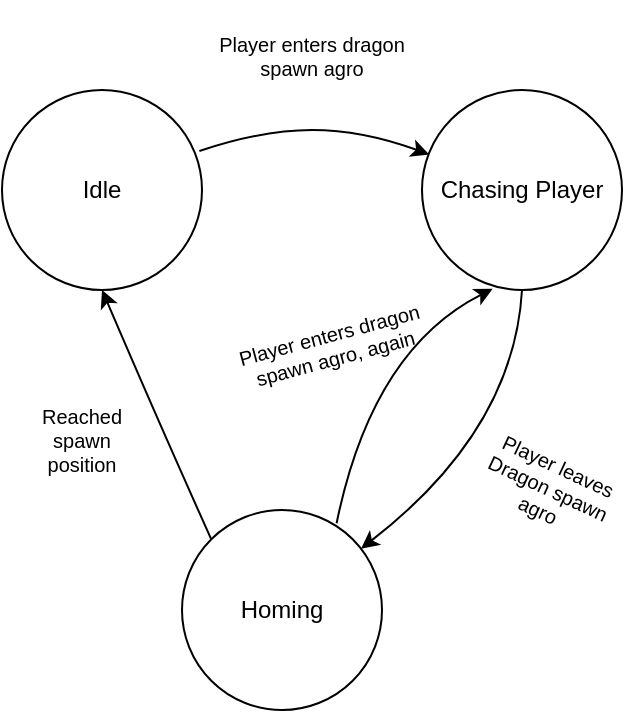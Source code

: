 <mxfile version="16.5.1" type="device"><diagram id="YzyrOCUitFzpBtRh6AaL" name="Page-1"><mxGraphModel dx="1093" dy="675" grid="1" gridSize="10" guides="1" tooltips="1" connect="1" arrows="1" fold="1" page="1" pageScale="1" pageWidth="850" pageHeight="1100" math="0" shadow="0"><root><mxCell id="0"/><mxCell id="1" parent="0"/><mxCell id="mBcJ9pLkBUXURjSS-V67-1" value="Idle" style="ellipse;whiteSpace=wrap;html=1;" vertex="1" parent="1"><mxGeometry x="270" y="405" width="100" height="100" as="geometry"/></mxCell><mxCell id="mBcJ9pLkBUXURjSS-V67-28" value="Chasing Player" style="ellipse;whiteSpace=wrap;html=1;" vertex="1" parent="1"><mxGeometry x="480" y="405" width="100" height="100" as="geometry"/></mxCell><mxCell id="mBcJ9pLkBUXURjSS-V67-29" value="" style="curved=1;endArrow=classic;html=1;rounded=0;fontSize=10;exitX=0.987;exitY=0.305;exitDx=0;exitDy=0;entryX=0.036;entryY=0.322;entryDx=0;entryDy=0;entryPerimeter=0;exitPerimeter=0;" edge="1" parent="1" source="mBcJ9pLkBUXURjSS-V67-1" target="mBcJ9pLkBUXURjSS-V67-28"><mxGeometry width="50" height="50" relative="1" as="geometry"><mxPoint x="420" y="495" as="sourcePoint"/><mxPoint x="470" y="445" as="targetPoint"/><Array as="points"><mxPoint x="400" y="425"/><mxPoint x="450" y="425"/></Array></mxGeometry></mxCell><mxCell id="mBcJ9pLkBUXURjSS-V67-31" value="Homing" style="ellipse;whiteSpace=wrap;html=1;" vertex="1" parent="1"><mxGeometry x="360" y="615" width="100" height="100" as="geometry"/></mxCell><mxCell id="mBcJ9pLkBUXURjSS-V67-32" value="" style="curved=1;endArrow=classic;html=1;rounded=0;fontSize=10;exitX=0;exitY=0;exitDx=0;exitDy=0;entryX=0.5;entryY=1;entryDx=0;entryDy=0;" edge="1" parent="1" source="mBcJ9pLkBUXURjSS-V67-31" target="mBcJ9pLkBUXURjSS-V67-1"><mxGeometry width="50" height="50" relative="1" as="geometry"><mxPoint x="417.2" y="564.3" as="sourcePoint"/><mxPoint x="310.0" y="565.0" as="targetPoint"/><Array as="points"><mxPoint x="350" y="575"/></Array></mxGeometry></mxCell><mxCell id="mBcJ9pLkBUXURjSS-V67-34" value="" style="curved=1;endArrow=classic;html=1;rounded=0;fontSize=10;exitX=0.773;exitY=0.066;exitDx=0;exitDy=0;entryX=0.353;entryY=0.994;entryDx=0;entryDy=0;exitPerimeter=0;entryPerimeter=0;" edge="1" parent="1" source="mBcJ9pLkBUXURjSS-V67-31" target="mBcJ9pLkBUXURjSS-V67-28"><mxGeometry width="50" height="50" relative="1" as="geometry"><mxPoint x="455.355" y="589.645" as="sourcePoint"/><mxPoint x="494.645" y="490.355" as="targetPoint"/><Array as="points"><mxPoint x="455" y="535"/></Array></mxGeometry></mxCell><mxCell id="mBcJ9pLkBUXURjSS-V67-35" value="" style="curved=1;endArrow=classic;html=1;rounded=0;fontSize=10;exitX=0.5;exitY=1;exitDx=0;exitDy=0;" edge="1" parent="1" source="mBcJ9pLkBUXURjSS-V67-28" target="mBcJ9pLkBUXURjSS-V67-31"><mxGeometry width="50" height="50" relative="1" as="geometry"><mxPoint x="480.355" y="604.285" as="sourcePoint"/><mxPoint x="519.645" y="504.995" as="targetPoint"/><Array as="points"><mxPoint x="526" y="575"/></Array></mxGeometry></mxCell><mxCell id="mBcJ9pLkBUXURjSS-V67-38" value="Player enters dragon spawn agro" style="text;html=1;strokeColor=none;fillColor=none;align=center;verticalAlign=middle;whiteSpace=wrap;rounded=0;glass=0;sketch=0;fontSize=10;" vertex="1" parent="1"><mxGeometry x="370" y="360" width="110" height="55" as="geometry"/></mxCell><mxCell id="mBcJ9pLkBUXURjSS-V67-39" value="Player leaves Dragon spawn agro" style="text;html=1;strokeColor=none;fillColor=none;align=center;verticalAlign=middle;whiteSpace=wrap;rounded=0;glass=0;sketch=0;fontSize=10;rotation=25;" vertex="1" parent="1"><mxGeometry x="508.47" y="586.88" width="70" height="35" as="geometry"/></mxCell><mxCell id="mBcJ9pLkBUXURjSS-V67-40" value="Reached spawn position" style="text;html=1;strokeColor=none;fillColor=none;align=center;verticalAlign=middle;whiteSpace=wrap;rounded=0;glass=0;sketch=0;fontSize=10;" vertex="1" parent="1"><mxGeometry x="280" y="565" width="60" height="30" as="geometry"/></mxCell><mxCell id="mBcJ9pLkBUXURjSS-V67-45" value="Player enters dragon spawn agro, again" style="text;html=1;strokeColor=none;fillColor=none;align=center;verticalAlign=middle;whiteSpace=wrap;rounded=0;glass=0;sketch=0;fontSize=10;rotation=-15;" vertex="1" parent="1"><mxGeometry x="380" y="505" width="110" height="55" as="geometry"/></mxCell></root></mxGraphModel></diagram></mxfile>